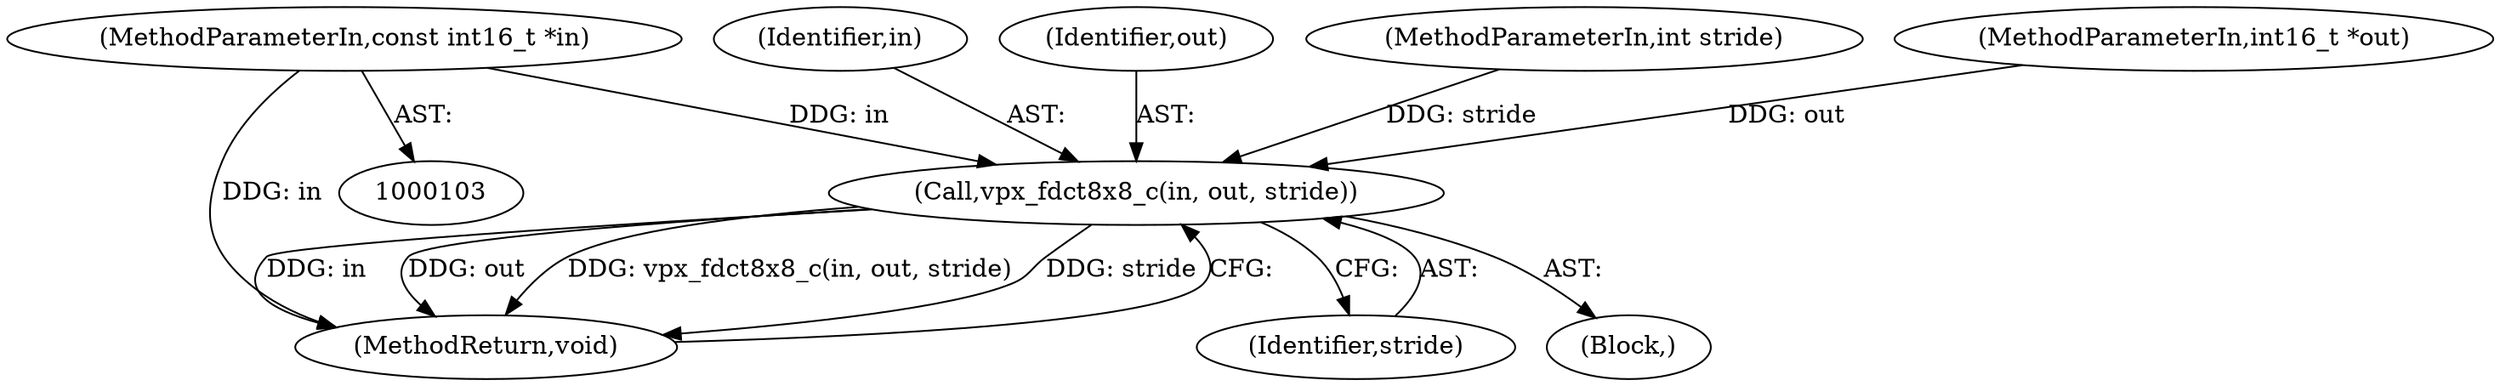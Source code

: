 digraph "0_Android_5a9753fca56f0eeb9f61e342b2fccffc364f9426_90@pointer" {
"1000104" [label="(MethodParameterIn,const int16_t *in)"];
"1000231" [label="(Call,vpx_fdct8x8_c(in, out, stride))"];
"1000232" [label="(Identifier,in)"];
"1000233" [label="(Identifier,out)"];
"1000230" [label="(Block,)"];
"1000106" [label="(MethodParameterIn,int stride)"];
"1000235" [label="(MethodReturn,void)"];
"1000231" [label="(Call,vpx_fdct8x8_c(in, out, stride))"];
"1000105" [label="(MethodParameterIn,int16_t *out)"];
"1000104" [label="(MethodParameterIn,const int16_t *in)"];
"1000234" [label="(Identifier,stride)"];
"1000104" -> "1000103"  [label="AST: "];
"1000104" -> "1000235"  [label="DDG: in"];
"1000104" -> "1000231"  [label="DDG: in"];
"1000231" -> "1000230"  [label="AST: "];
"1000231" -> "1000234"  [label="CFG: "];
"1000232" -> "1000231"  [label="AST: "];
"1000233" -> "1000231"  [label="AST: "];
"1000234" -> "1000231"  [label="AST: "];
"1000235" -> "1000231"  [label="CFG: "];
"1000231" -> "1000235"  [label="DDG: in"];
"1000231" -> "1000235"  [label="DDG: out"];
"1000231" -> "1000235"  [label="DDG: vpx_fdct8x8_c(in, out, stride)"];
"1000231" -> "1000235"  [label="DDG: stride"];
"1000105" -> "1000231"  [label="DDG: out"];
"1000106" -> "1000231"  [label="DDG: stride"];
}

